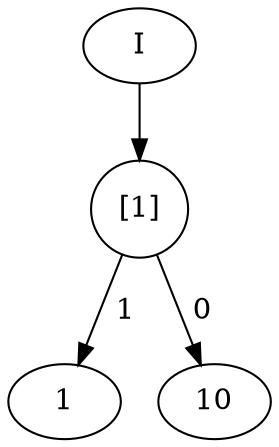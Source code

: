 digraph DFA {
	0 [label="root" shape=box];
		I -> 0;
	0 [shape=circle label="[1]"];
		0 -> 1 [label=" 1"];
		0 -> 10 [label=" 0"];
}
